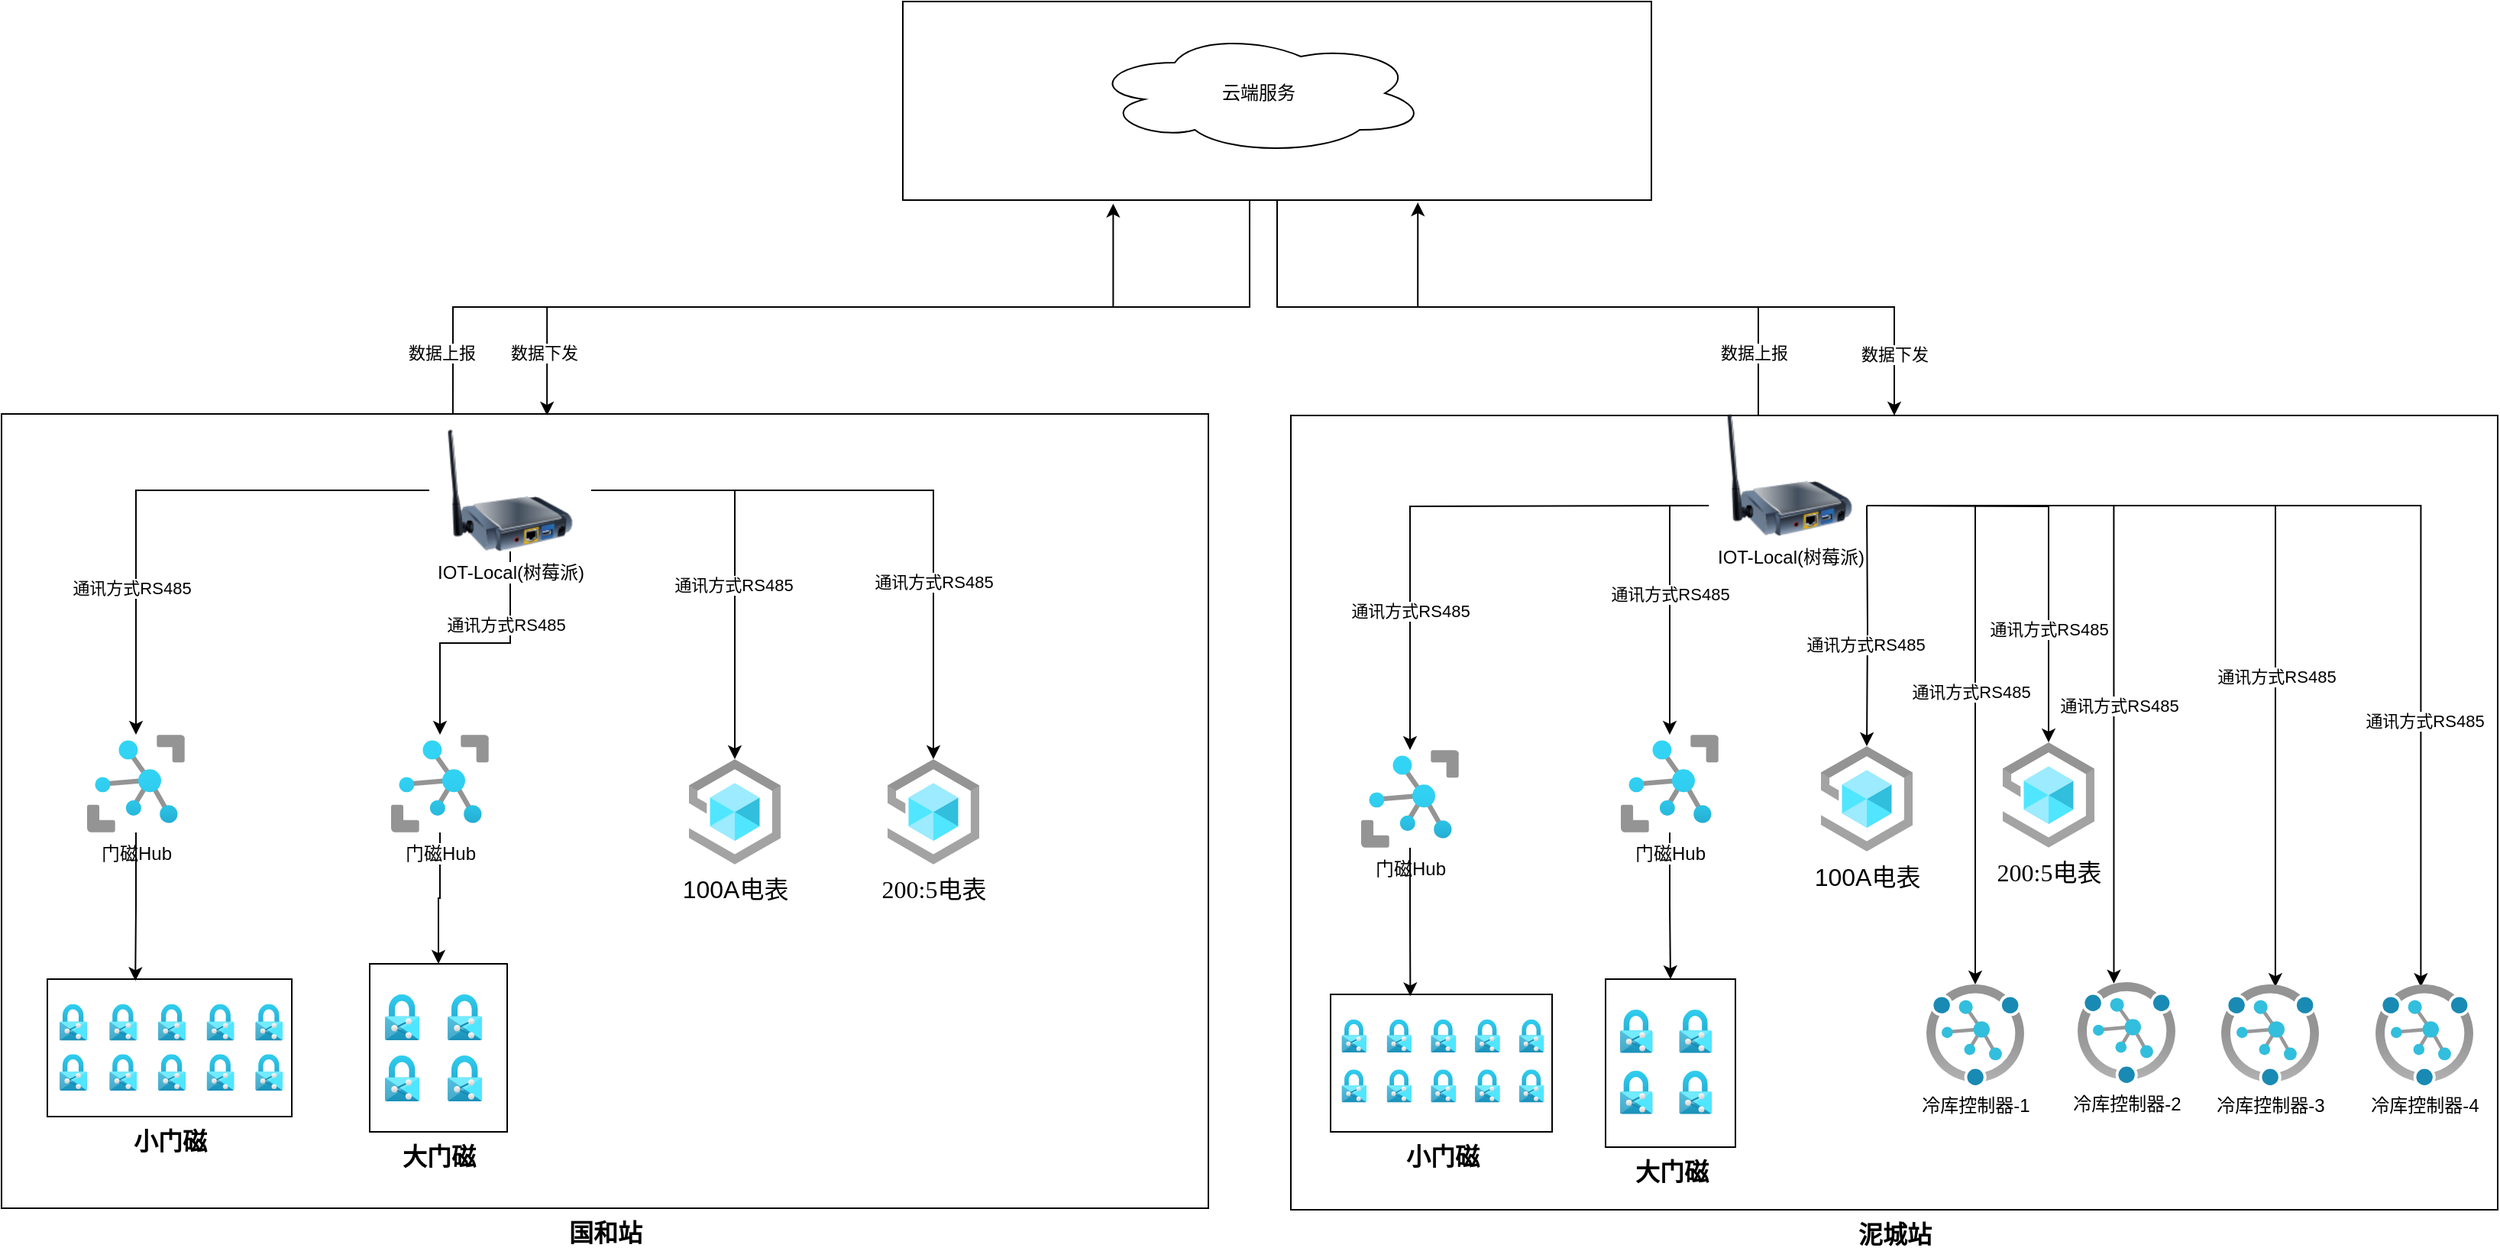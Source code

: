 <mxfile version="24.2.3" type="github">
  <diagram name="第 1 页" id="XZq-AVoYkkmk6abv5PwP">
    <mxGraphModel dx="2072" dy="1016" grid="1" gridSize="10" guides="1" tooltips="1" connect="1" arrows="1" fold="1" page="1" pageScale="1" pageWidth="827" pageHeight="1169" math="0" shadow="0">
      <root>
        <mxCell id="0" />
        <mxCell id="1" parent="0" />
        <mxCell id="Tp4UnbFH_tM6nSBPs5ul-40" style="edgeStyle=orthogonalEdgeStyle;rounded=0;orthogonalLoop=1;jettySize=auto;html=1;" edge="1" parent="1" source="Tp4UnbFH_tM6nSBPs5ul-3" target="Tp4UnbFH_tM6nSBPs5ul-6">
          <mxGeometry relative="1" as="geometry">
            <mxPoint x="1380" y="150" as="targetPoint" />
            <Array as="points">
              <mxPoint x="845" y="250" />
              <mxPoint x="1249" y="250" />
            </Array>
          </mxGeometry>
        </mxCell>
        <mxCell id="Tp4UnbFH_tM6nSBPs5ul-107" value="数据下发" style="edgeLabel;html=1;align=center;verticalAlign=middle;resizable=0;points=[];" vertex="1" connectable="0" parent="Tp4UnbFH_tM6nSBPs5ul-40">
          <mxGeometry x="0.789" y="-4" relative="1" as="geometry">
            <mxPoint x="4" y="17" as="offset" />
          </mxGeometry>
        </mxCell>
        <mxCell id="Tp4UnbFH_tM6nSBPs5ul-5" value="&lt;b&gt;&lt;span style=&quot;font-size:12.0pt;font-family:等线;&lt;br/&gt;mso-ascii-font-family:Calibri;mso-ascii-theme-font:minor-latin;mso-fareast-theme-font:&lt;br/&gt;minor-fareast;mso-hansi-font-family:Calibri;mso-hansi-theme-font:minor-latin;&lt;br/&gt;mso-bidi-font-family:&amp;quot;Times New Roman&amp;quot;;mso-bidi-theme-font:minor-bidi;&lt;br/&gt;color:#1F4E79;mso-themecolor:accent5;mso-themeshade:128;mso-ansi-language:EN-US;&lt;br/&gt;mso-fareast-language:ZH-CN;mso-bidi-language:AR-SA&quot;&gt;国和站&lt;/span&gt;&lt;/b&gt;" style="verticalLabelPosition=bottom;verticalAlign=top;html=1;shape=mxgraph.basic.rect;fillColor2=none;strokeWidth=1;size=20;indent=5;" vertex="1" parent="1">
          <mxGeometry x="10" y="320" width="790" height="520" as="geometry" />
        </mxCell>
        <mxCell id="Tp4UnbFH_tM6nSBPs5ul-19" style="edgeStyle=orthogonalEdgeStyle;rounded=0;orthogonalLoop=1;jettySize=auto;html=1;" edge="1" parent="1" source="Tp4UnbFH_tM6nSBPs5ul-4" target="Tp4UnbFH_tM6nSBPs5ul-8">
          <mxGeometry relative="1" as="geometry" />
        </mxCell>
        <mxCell id="Tp4UnbFH_tM6nSBPs5ul-43" value="通讯方式RS485" style="edgeLabel;html=1;align=center;verticalAlign=middle;resizable=0;points=[];" vertex="1" connectable="0" parent="Tp4UnbFH_tM6nSBPs5ul-19">
          <mxGeometry x="0.453" y="-3" relative="1" as="geometry">
            <mxPoint as="offset" />
          </mxGeometry>
        </mxCell>
        <mxCell id="Tp4UnbFH_tM6nSBPs5ul-38" style="edgeStyle=orthogonalEdgeStyle;rounded=0;orthogonalLoop=1;jettySize=auto;html=1;" edge="1" parent="1" source="Tp4UnbFH_tM6nSBPs5ul-4" target="Tp4UnbFH_tM6nSBPs5ul-21">
          <mxGeometry relative="1" as="geometry" />
        </mxCell>
        <mxCell id="Tp4UnbFH_tM6nSBPs5ul-45" value="通讯方式RS485" style="edgeLabel;html=1;align=center;verticalAlign=middle;resizable=0;points=[];" vertex="1" connectable="0" parent="Tp4UnbFH_tM6nSBPs5ul-38">
          <mxGeometry x="-0.432" y="-3" relative="1" as="geometry">
            <mxPoint y="1" as="offset" />
          </mxGeometry>
        </mxCell>
        <mxCell id="Tp4UnbFH_tM6nSBPs5ul-49" style="edgeStyle=orthogonalEdgeStyle;rounded=0;orthogonalLoop=1;jettySize=auto;html=1;" edge="1" parent="1" source="Tp4UnbFH_tM6nSBPs5ul-4" target="Tp4UnbFH_tM6nSBPs5ul-42">
          <mxGeometry relative="1" as="geometry" />
        </mxCell>
        <mxCell id="Tp4UnbFH_tM6nSBPs5ul-51" value="通讯方式RS485" style="edgeLabel;html=1;align=center;verticalAlign=middle;resizable=0;points=[];" vertex="1" connectable="0" parent="Tp4UnbFH_tM6nSBPs5ul-49">
          <mxGeometry x="0.156" y="-1" relative="1" as="geometry">
            <mxPoint as="offset" />
          </mxGeometry>
        </mxCell>
        <mxCell id="Tp4UnbFH_tM6nSBPs5ul-52" style="edgeStyle=orthogonalEdgeStyle;rounded=0;orthogonalLoop=1;jettySize=auto;html=1;" edge="1" parent="1" source="Tp4UnbFH_tM6nSBPs5ul-4" target="Tp4UnbFH_tM6nSBPs5ul-50">
          <mxGeometry relative="1" as="geometry" />
        </mxCell>
        <mxCell id="Tp4UnbFH_tM6nSBPs5ul-53" value="通讯方式RS485" style="edgeLabel;html=1;align=center;verticalAlign=middle;resizable=0;points=[];" vertex="1" connectable="0" parent="Tp4UnbFH_tM6nSBPs5ul-52">
          <mxGeometry x="0.344" relative="1" as="geometry">
            <mxPoint y="15" as="offset" />
          </mxGeometry>
        </mxCell>
        <mxCell id="Tp4UnbFH_tM6nSBPs5ul-4" value="IOT-Local(树莓派)" style="image;html=1;image=img/lib/clip_art/networking/Print_Server_Wireless_128x128.png" vertex="1" parent="1">
          <mxGeometry x="290" y="330" width="106" height="80" as="geometry" />
        </mxCell>
        <mxCell id="Tp4UnbFH_tM6nSBPs5ul-6" value="&lt;b&gt;&lt;span style=&quot;font-size:12.0pt;font-family:等线;&lt;br/&gt;mso-ascii-font-family:Calibri;mso-ascii-theme-font:minor-latin;mso-fareast-theme-font:&lt;br/&gt;minor-fareast;mso-hansi-font-family:Calibri;mso-hansi-theme-font:minor-latin;&lt;br/&gt;mso-bidi-font-family:&amp;quot;Times New Roman&amp;quot;;mso-bidi-theme-font:minor-bidi;&lt;br/&gt;color:#1F4E79;mso-themecolor:accent5;mso-themeshade:128;mso-ansi-language:EN-US;&lt;br/&gt;mso-fareast-language:ZH-CN;mso-bidi-language:AR-SA&quot;&gt;泥城站&lt;/span&gt;&lt;/b&gt;" style="verticalLabelPosition=bottom;verticalAlign=top;html=1;shape=mxgraph.basic.rect;fillColor2=none;strokeWidth=1;size=20;indent=5;" vertex="1" parent="1">
          <mxGeometry x="854" y="321" width="790" height="520" as="geometry" />
        </mxCell>
        <mxCell id="Tp4UnbFH_tM6nSBPs5ul-94" style="edgeStyle=orthogonalEdgeStyle;rounded=0;orthogonalLoop=1;jettySize=auto;html=1;exitX=1;exitY=0.75;exitDx=0;exitDy=0;" edge="1" parent="1" source="Tp4UnbFH_tM6nSBPs5ul-7" target="Tp4UnbFH_tM6nSBPs5ul-99">
          <mxGeometry relative="1" as="geometry">
            <mxPoint x="1260.714" y="697.06" as="targetPoint" />
          </mxGeometry>
        </mxCell>
        <mxCell id="Tp4UnbFH_tM6nSBPs5ul-111" value="通讯方式RS485" style="edgeLabel;html=1;align=center;verticalAlign=middle;resizable=0;points=[];" vertex="1" connectable="0" parent="Tp4UnbFH_tM6nSBPs5ul-94">
          <mxGeometry x="-0.002" y="-3" relative="1" as="geometry">
            <mxPoint as="offset" />
          </mxGeometry>
        </mxCell>
        <mxCell id="Tp4UnbFH_tM6nSBPs5ul-95" style="edgeStyle=orthogonalEdgeStyle;rounded=0;orthogonalLoop=1;jettySize=auto;html=1;entryX=0.554;entryY=0.025;entryDx=0;entryDy=0;entryPerimeter=0;exitX=1;exitY=0.75;exitDx=0;exitDy=0;" edge="1" parent="1" source="Tp4UnbFH_tM6nSBPs5ul-7" target="Tp4UnbFH_tM6nSBPs5ul-101">
          <mxGeometry relative="1" as="geometry">
            <mxPoint x="1234" y="360" as="sourcePoint" />
            <mxPoint x="1490" y="700" as="targetPoint" />
          </mxGeometry>
        </mxCell>
        <mxCell id="Tp4UnbFH_tM6nSBPs5ul-112" value="通讯方式RS485" style="edgeLabel;html=1;align=center;verticalAlign=middle;resizable=0;points=[];" vertex="1" connectable="0" parent="Tp4UnbFH_tM6nSBPs5ul-95">
          <mxGeometry x="0.3" relative="1" as="geometry">
            <mxPoint as="offset" />
          </mxGeometry>
        </mxCell>
        <mxCell id="Tp4UnbFH_tM6nSBPs5ul-97" style="edgeStyle=orthogonalEdgeStyle;rounded=0;orthogonalLoop=1;jettySize=auto;html=1;entryX=0.371;entryY=0.013;entryDx=0;entryDy=0;entryPerimeter=0;exitX=1;exitY=0.75;exitDx=0;exitDy=0;" edge="1" parent="1" source="Tp4UnbFH_tM6nSBPs5ul-7" target="Tp4UnbFH_tM6nSBPs5ul-100">
          <mxGeometry relative="1" as="geometry">
            <mxPoint x="1405.714" y="700.002" as="targetPoint" />
          </mxGeometry>
        </mxCell>
        <mxCell id="Tp4UnbFH_tM6nSBPs5ul-113" value="通讯方式RS485" style="edgeLabel;html=1;align=center;verticalAlign=middle;resizable=0;points=[];" vertex="1" connectable="0" parent="Tp4UnbFH_tM6nSBPs5ul-97">
          <mxGeometry x="0.226" y="3" relative="1" as="geometry">
            <mxPoint as="offset" />
          </mxGeometry>
        </mxCell>
        <mxCell id="Tp4UnbFH_tM6nSBPs5ul-7" value="IOT-Local(树莓派)" style="image;html=1;image=img/lib/clip_art/networking/Print_Server_Wireless_128x128.png" vertex="1" parent="1">
          <mxGeometry x="1127.59" y="320" width="106" height="80" as="geometry" />
        </mxCell>
        <mxCell id="Tp4UnbFH_tM6nSBPs5ul-8" value="门磁Hub" style="image;aspect=fixed;html=1;points=[];align=center;fontSize=12;image=img/lib/azure2/iot/IoT_Hub.svg;" vertex="1" parent="1">
          <mxGeometry x="66" y="530" width="64" height="64" as="geometry" />
        </mxCell>
        <mxCell id="Tp4UnbFH_tM6nSBPs5ul-37" style="edgeStyle=orthogonalEdgeStyle;rounded=0;orthogonalLoop=1;jettySize=auto;html=1;" edge="1" parent="1" source="Tp4UnbFH_tM6nSBPs5ul-21" target="Tp4UnbFH_tM6nSBPs5ul-25">
          <mxGeometry relative="1" as="geometry" />
        </mxCell>
        <mxCell id="Tp4UnbFH_tM6nSBPs5ul-21" value="门磁Hub" style="image;aspect=fixed;html=1;points=[];align=center;fontSize=12;image=img/lib/azure2/iot/IoT_Hub.svg;" vertex="1" parent="1">
          <mxGeometry x="265" y="530" width="64" height="64" as="geometry" />
        </mxCell>
        <mxCell id="Tp4UnbFH_tM6nSBPs5ul-23" value="" style="group" vertex="1" connectable="0" parent="1">
          <mxGeometry x="40" y="690" width="160" height="90" as="geometry" />
        </mxCell>
        <mxCell id="Tp4UnbFH_tM6nSBPs5ul-20" value="&lt;font face=&quot;等线&quot;&gt;&lt;span style=&quot;font-size: 16px;&quot;&gt;&lt;b&gt;小门磁&lt;/b&gt;&lt;/span&gt;&lt;/font&gt;" style="verticalLabelPosition=bottom;verticalAlign=top;html=1;shape=mxgraph.basic.rect;fillColor2=none;strokeWidth=1;size=20;indent=5;" vertex="1" parent="Tp4UnbFH_tM6nSBPs5ul-23">
          <mxGeometry width="160" height="90" as="geometry" />
        </mxCell>
        <mxCell id="Tp4UnbFH_tM6nSBPs5ul-9" value="" style="image;aspect=fixed;html=1;points=[];align=center;fontSize=12;image=img/lib/azure2/identity/Azure_Information_Protection.svg;" vertex="1" parent="Tp4UnbFH_tM6nSBPs5ul-23">
          <mxGeometry x="7.96" y="16.364" width="17.982" height="23.881" as="geometry" />
        </mxCell>
        <mxCell id="Tp4UnbFH_tM6nSBPs5ul-10" value="" style="image;aspect=fixed;html=1;points=[];align=center;fontSize=12;image=img/lib/azure2/identity/Azure_Information_Protection.svg;" vertex="1" parent="Tp4UnbFH_tM6nSBPs5ul-23">
          <mxGeometry x="7.96" y="49.091" width="17.982" height="23.881" as="geometry" />
        </mxCell>
        <mxCell id="Tp4UnbFH_tM6nSBPs5ul-11" value="" style="image;aspect=fixed;html=1;points=[];align=center;fontSize=12;image=img/lib/azure2/identity/Azure_Information_Protection.svg;" vertex="1" parent="Tp4UnbFH_tM6nSBPs5ul-23">
          <mxGeometry x="40.597" y="49.091" width="17.982" height="23.881" as="geometry" />
        </mxCell>
        <mxCell id="Tp4UnbFH_tM6nSBPs5ul-12" value="" style="image;aspect=fixed;html=1;points=[];align=center;fontSize=12;image=img/lib/azure2/identity/Azure_Information_Protection.svg;" vertex="1" parent="Tp4UnbFH_tM6nSBPs5ul-23">
          <mxGeometry x="40.597" y="16.364" width="17.982" height="23.881" as="geometry" />
        </mxCell>
        <mxCell id="Tp4UnbFH_tM6nSBPs5ul-13" value="" style="image;aspect=fixed;html=1;points=[];align=center;fontSize=12;image=img/lib/azure2/identity/Azure_Information_Protection.svg;" vertex="1" parent="Tp4UnbFH_tM6nSBPs5ul-23">
          <mxGeometry x="72.438" y="16.364" width="17.982" height="23.881" as="geometry" />
        </mxCell>
        <mxCell id="Tp4UnbFH_tM6nSBPs5ul-14" value="" style="image;aspect=fixed;html=1;points=[];align=center;fontSize=12;image=img/lib/azure2/identity/Azure_Information_Protection.svg;" vertex="1" parent="Tp4UnbFH_tM6nSBPs5ul-23">
          <mxGeometry x="104.279" y="16.364" width="17.982" height="23.881" as="geometry" />
        </mxCell>
        <mxCell id="Tp4UnbFH_tM6nSBPs5ul-15" value="" style="image;aspect=fixed;html=1;points=[];align=center;fontSize=12;image=img/lib/azure2/identity/Azure_Information_Protection.svg;" vertex="1" parent="Tp4UnbFH_tM6nSBPs5ul-23">
          <mxGeometry x="72.438" y="49.091" width="17.982" height="23.881" as="geometry" />
        </mxCell>
        <mxCell id="Tp4UnbFH_tM6nSBPs5ul-16" value="" style="image;aspect=fixed;html=1;points=[];align=center;fontSize=12;image=img/lib/azure2/identity/Azure_Information_Protection.svg;" vertex="1" parent="Tp4UnbFH_tM6nSBPs5ul-23">
          <mxGeometry x="104.279" y="49.091" width="17.982" height="23.881" as="geometry" />
        </mxCell>
        <mxCell id="Tp4UnbFH_tM6nSBPs5ul-17" value="" style="image;aspect=fixed;html=1;points=[];align=center;fontSize=12;image=img/lib/azure2/identity/Azure_Information_Protection.svg;" vertex="1" parent="Tp4UnbFH_tM6nSBPs5ul-23">
          <mxGeometry x="136.119" y="16.364" width="17.982" height="23.881" as="geometry" />
        </mxCell>
        <mxCell id="Tp4UnbFH_tM6nSBPs5ul-18" value="" style="image;aspect=fixed;html=1;points=[];align=center;fontSize=12;image=img/lib/azure2/identity/Azure_Information_Protection.svg;" vertex="1" parent="Tp4UnbFH_tM6nSBPs5ul-23">
          <mxGeometry x="136.119" y="49.091" width="17.982" height="23.881" as="geometry" />
        </mxCell>
        <mxCell id="Tp4UnbFH_tM6nSBPs5ul-36" style="edgeStyle=orthogonalEdgeStyle;rounded=0;orthogonalLoop=1;jettySize=auto;html=1;entryX=0.36;entryY=0.013;entryDx=0;entryDy=0;entryPerimeter=0;" edge="1" parent="1" source="Tp4UnbFH_tM6nSBPs5ul-8" target="Tp4UnbFH_tM6nSBPs5ul-20">
          <mxGeometry relative="1" as="geometry" />
        </mxCell>
        <mxCell id="Tp4UnbFH_tM6nSBPs5ul-39" style="edgeStyle=orthogonalEdgeStyle;rounded=0;orthogonalLoop=1;jettySize=auto;html=1;entryX=0.452;entryY=0.002;entryDx=0;entryDy=0;entryPerimeter=0;" edge="1" parent="1" target="Tp4UnbFH_tM6nSBPs5ul-5">
          <mxGeometry relative="1" as="geometry">
            <mxPoint x="826.99" y="176.84" as="sourcePoint" />
            <mxPoint x="368.03" y="321.0" as="targetPoint" />
            <Array as="points">
              <mxPoint x="827" y="250" />
              <mxPoint x="367" y="250" />
            </Array>
          </mxGeometry>
        </mxCell>
        <mxCell id="Tp4UnbFH_tM6nSBPs5ul-48" value="数据下发" style="edgeLabel;html=1;align=center;verticalAlign=middle;resizable=0;points=[];" vertex="1" connectable="0" parent="Tp4UnbFH_tM6nSBPs5ul-39">
          <mxGeometry x="0.63" y="-1" relative="1" as="geometry">
            <mxPoint x="-43" y="31" as="offset" />
          </mxGeometry>
        </mxCell>
        <mxCell id="Tp4UnbFH_tM6nSBPs5ul-41" value="" style="group" vertex="1" connectable="0" parent="1">
          <mxGeometry x="600" y="50" width="490" height="130" as="geometry" />
        </mxCell>
        <mxCell id="Tp4UnbFH_tM6nSBPs5ul-3" value="" style="verticalLabelPosition=bottom;verticalAlign=top;html=1;shape=mxgraph.basic.rect;fillColor2=none;strokeWidth=1;size=20;indent=5;" vertex="1" parent="Tp4UnbFH_tM6nSBPs5ul-41">
          <mxGeometry width="490" height="130" as="geometry" />
        </mxCell>
        <mxCell id="Tp4UnbFH_tM6nSBPs5ul-1" value="云端服务" style="ellipse;shape=cloud;whiteSpace=wrap;html=1;" vertex="1" parent="Tp4UnbFH_tM6nSBPs5ul-41">
          <mxGeometry x="123" y="20" width="220" height="80" as="geometry" />
        </mxCell>
        <mxCell id="Tp4UnbFH_tM6nSBPs5ul-42" value="&lt;span style=&quot;font-size: 12pt; font-family: Calibri, sans-serif;&quot; lang=&quot;EN-US&quot;&gt;100A&lt;/span&gt;&lt;span style=&quot;font-size: 12pt; font-family: 等线;&quot;&gt;电表&lt;/span&gt;" style="image;aspect=fixed;html=1;points=[];align=center;fontSize=12;image=img/lib/azure2/iot/IoT_Central_Applications.svg;" vertex="1" parent="1">
          <mxGeometry x="460" y="546" width="60" height="69" as="geometry" />
        </mxCell>
        <mxCell id="Tp4UnbFH_tM6nSBPs5ul-50" value="&lt;span style=&quot;font-size: 12pt; font-family: 等线;&quot;&gt;200:5电表&lt;/span&gt;" style="image;aspect=fixed;html=1;points=[];align=center;fontSize=12;image=img/lib/azure2/iot/IoT_Central_Applications.svg;" vertex="1" parent="1">
          <mxGeometry x="590" y="546" width="60" height="69" as="geometry" />
        </mxCell>
        <mxCell id="Tp4UnbFH_tM6nSBPs5ul-54" style="edgeStyle=orthogonalEdgeStyle;rounded=0;orthogonalLoop=1;jettySize=auto;html=1;" edge="1" parent="1" target="Tp4UnbFH_tM6nSBPs5ul-62">
          <mxGeometry relative="1" as="geometry">
            <mxPoint x="1125" y="380" as="sourcePoint" />
          </mxGeometry>
        </mxCell>
        <mxCell id="Tp4UnbFH_tM6nSBPs5ul-55" value="通讯方式RS485" style="edgeLabel;html=1;align=center;verticalAlign=middle;resizable=0;points=[];" vertex="1" connectable="0" parent="Tp4UnbFH_tM6nSBPs5ul-54">
          <mxGeometry x="0.453" y="-3" relative="1" as="geometry">
            <mxPoint x="3" y="5" as="offset" />
          </mxGeometry>
        </mxCell>
        <mxCell id="Tp4UnbFH_tM6nSBPs5ul-56" style="edgeStyle=orthogonalEdgeStyle;rounded=0;orthogonalLoop=1;jettySize=auto;html=1;exitX=0;exitY=0.75;exitDx=0;exitDy=0;" edge="1" parent="1" target="Tp4UnbFH_tM6nSBPs5ul-64" source="Tp4UnbFH_tM6nSBPs5ul-7">
          <mxGeometry relative="1" as="geometry">
            <mxPoint x="1178" y="420" as="sourcePoint" />
          </mxGeometry>
        </mxCell>
        <mxCell id="Tp4UnbFH_tM6nSBPs5ul-57" value="通讯方式RS485" style="edgeLabel;html=1;align=center;verticalAlign=middle;resizable=0;points=[];" vertex="1" connectable="0" parent="Tp4UnbFH_tM6nSBPs5ul-56">
          <mxGeometry x="-0.432" y="-3" relative="1" as="geometry">
            <mxPoint x="3" y="33" as="offset" />
          </mxGeometry>
        </mxCell>
        <mxCell id="Tp4UnbFH_tM6nSBPs5ul-58" style="edgeStyle=orthogonalEdgeStyle;rounded=0;orthogonalLoop=1;jettySize=auto;html=1;" edge="1" parent="1" target="Tp4UnbFH_tM6nSBPs5ul-83">
          <mxGeometry relative="1" as="geometry">
            <mxPoint x="1231" y="380" as="sourcePoint" />
          </mxGeometry>
        </mxCell>
        <mxCell id="Tp4UnbFH_tM6nSBPs5ul-59" value="通讯方式RS485" style="edgeLabel;html=1;align=center;verticalAlign=middle;resizable=0;points=[];" vertex="1" connectable="0" parent="Tp4UnbFH_tM6nSBPs5ul-58">
          <mxGeometry x="0.156" y="-1" relative="1" as="geometry">
            <mxPoint as="offset" />
          </mxGeometry>
        </mxCell>
        <mxCell id="Tp4UnbFH_tM6nSBPs5ul-60" style="edgeStyle=orthogonalEdgeStyle;rounded=0;orthogonalLoop=1;jettySize=auto;html=1;" edge="1" parent="1" target="Tp4UnbFH_tM6nSBPs5ul-84">
          <mxGeometry relative="1" as="geometry">
            <mxPoint x="1231" y="380" as="sourcePoint" />
          </mxGeometry>
        </mxCell>
        <mxCell id="Tp4UnbFH_tM6nSBPs5ul-61" value="通讯方式RS485" style="edgeLabel;html=1;align=center;verticalAlign=middle;resizable=0;points=[];" vertex="1" connectable="0" parent="Tp4UnbFH_tM6nSBPs5ul-60">
          <mxGeometry x="0.344" relative="1" as="geometry">
            <mxPoint y="15" as="offset" />
          </mxGeometry>
        </mxCell>
        <mxCell id="Tp4UnbFH_tM6nSBPs5ul-62" value="门磁Hub" style="image;aspect=fixed;html=1;points=[];align=center;fontSize=12;image=img/lib/azure2/iot/IoT_Hub.svg;" vertex="1" parent="1">
          <mxGeometry x="900" y="540" width="64" height="64" as="geometry" />
        </mxCell>
        <mxCell id="Tp4UnbFH_tM6nSBPs5ul-63" style="edgeStyle=orthogonalEdgeStyle;rounded=0;orthogonalLoop=1;jettySize=auto;html=1;" edge="1" parent="1" source="Tp4UnbFH_tM6nSBPs5ul-64" target="Tp4UnbFH_tM6nSBPs5ul-77">
          <mxGeometry relative="1" as="geometry" />
        </mxCell>
        <mxCell id="Tp4UnbFH_tM6nSBPs5ul-64" value="门磁Hub" style="image;aspect=fixed;html=1;points=[];align=center;fontSize=12;image=img/lib/azure2/iot/IoT_Hub.svg;" vertex="1" parent="1">
          <mxGeometry x="1070" y="530" width="64" height="64" as="geometry" />
        </mxCell>
        <mxCell id="Tp4UnbFH_tM6nSBPs5ul-65" value="" style="group" vertex="1" connectable="0" parent="1">
          <mxGeometry x="880" y="700" width="145" height="90" as="geometry" />
        </mxCell>
        <mxCell id="Tp4UnbFH_tM6nSBPs5ul-66" value="&lt;font face=&quot;等线&quot;&gt;&lt;span style=&quot;font-size: 16px;&quot;&gt;&lt;b&gt;小门磁&lt;/b&gt;&lt;/span&gt;&lt;/font&gt;" style="verticalLabelPosition=bottom;verticalAlign=top;html=1;shape=mxgraph.basic.rect;fillColor2=none;strokeWidth=1;size=20;indent=5;" vertex="1" parent="Tp4UnbFH_tM6nSBPs5ul-65">
          <mxGeometry width="145" height="90" as="geometry" />
        </mxCell>
        <mxCell id="Tp4UnbFH_tM6nSBPs5ul-67" value="" style="image;aspect=fixed;html=1;points=[];align=center;fontSize=12;image=img/lib/azure2/identity/Azure_Information_Protection.svg;" vertex="1" parent="Tp4UnbFH_tM6nSBPs5ul-65">
          <mxGeometry x="7.214" y="16.364" width="16.296" height="21.642" as="geometry" />
        </mxCell>
        <mxCell id="Tp4UnbFH_tM6nSBPs5ul-68" value="" style="image;aspect=fixed;html=1;points=[];align=center;fontSize=12;image=img/lib/azure2/identity/Azure_Information_Protection.svg;" vertex="1" parent="Tp4UnbFH_tM6nSBPs5ul-65">
          <mxGeometry x="7.214" y="49.091" width="16.296" height="21.642" as="geometry" />
        </mxCell>
        <mxCell id="Tp4UnbFH_tM6nSBPs5ul-69" value="" style="image;aspect=fixed;html=1;points=[];align=center;fontSize=12;image=img/lib/azure2/identity/Azure_Information_Protection.svg;" vertex="1" parent="Tp4UnbFH_tM6nSBPs5ul-65">
          <mxGeometry x="36.791" y="49.091" width="16.296" height="21.642" as="geometry" />
        </mxCell>
        <mxCell id="Tp4UnbFH_tM6nSBPs5ul-70" value="" style="image;aspect=fixed;html=1;points=[];align=center;fontSize=12;image=img/lib/azure2/identity/Azure_Information_Protection.svg;" vertex="1" parent="Tp4UnbFH_tM6nSBPs5ul-65">
          <mxGeometry x="36.791" y="16.364" width="16.296" height="21.642" as="geometry" />
        </mxCell>
        <mxCell id="Tp4UnbFH_tM6nSBPs5ul-71" value="" style="image;aspect=fixed;html=1;points=[];align=center;fontSize=12;image=img/lib/azure2/identity/Azure_Information_Protection.svg;" vertex="1" parent="Tp4UnbFH_tM6nSBPs5ul-65">
          <mxGeometry x="65.647" y="16.364" width="16.296" height="21.642" as="geometry" />
        </mxCell>
        <mxCell id="Tp4UnbFH_tM6nSBPs5ul-72" value="" style="image;aspect=fixed;html=1;points=[];align=center;fontSize=12;image=img/lib/azure2/identity/Azure_Information_Protection.svg;" vertex="1" parent="Tp4UnbFH_tM6nSBPs5ul-65">
          <mxGeometry x="94.502" y="16.364" width="16.296" height="21.642" as="geometry" />
        </mxCell>
        <mxCell id="Tp4UnbFH_tM6nSBPs5ul-73" value="" style="image;aspect=fixed;html=1;points=[];align=center;fontSize=12;image=img/lib/azure2/identity/Azure_Information_Protection.svg;" vertex="1" parent="Tp4UnbFH_tM6nSBPs5ul-65">
          <mxGeometry x="65.647" y="49.091" width="16.296" height="21.642" as="geometry" />
        </mxCell>
        <mxCell id="Tp4UnbFH_tM6nSBPs5ul-74" value="" style="image;aspect=fixed;html=1;points=[];align=center;fontSize=12;image=img/lib/azure2/identity/Azure_Information_Protection.svg;" vertex="1" parent="Tp4UnbFH_tM6nSBPs5ul-65">
          <mxGeometry x="94.502" y="49.091" width="16.296" height="21.642" as="geometry" />
        </mxCell>
        <mxCell id="Tp4UnbFH_tM6nSBPs5ul-75" value="" style="image;aspect=fixed;html=1;points=[];align=center;fontSize=12;image=img/lib/azure2/identity/Azure_Information_Protection.svg;" vertex="1" parent="Tp4UnbFH_tM6nSBPs5ul-65">
          <mxGeometry x="123.358" y="16.364" width="16.296" height="21.642" as="geometry" />
        </mxCell>
        <mxCell id="Tp4UnbFH_tM6nSBPs5ul-76" value="" style="image;aspect=fixed;html=1;points=[];align=center;fontSize=12;image=img/lib/azure2/identity/Azure_Information_Protection.svg;" vertex="1" parent="Tp4UnbFH_tM6nSBPs5ul-65">
          <mxGeometry x="123.358" y="49.091" width="16.296" height="21.642" as="geometry" />
        </mxCell>
        <mxCell id="Tp4UnbFH_tM6nSBPs5ul-82" style="edgeStyle=orthogonalEdgeStyle;rounded=0;orthogonalLoop=1;jettySize=auto;html=1;entryX=0.36;entryY=0.013;entryDx=0;entryDy=0;entryPerimeter=0;" edge="1" parent="1" source="Tp4UnbFH_tM6nSBPs5ul-62" target="Tp4UnbFH_tM6nSBPs5ul-66">
          <mxGeometry relative="1" as="geometry" />
        </mxCell>
        <mxCell id="Tp4UnbFH_tM6nSBPs5ul-83" value="&lt;span style=&quot;font-size: 12pt; font-family: Calibri, sans-serif;&quot; lang=&quot;EN-US&quot;&gt;100A&lt;/span&gt;&lt;span style=&quot;font-size: 12pt; font-family: 等线;&quot;&gt;电表&lt;/span&gt;" style="image;aspect=fixed;html=1;points=[];align=center;fontSize=12;image=img/lib/azure2/iot/IoT_Central_Applications.svg;" vertex="1" parent="1">
          <mxGeometry x="1201" y="537.5" width="60" height="69" as="geometry" />
        </mxCell>
        <mxCell id="Tp4UnbFH_tM6nSBPs5ul-84" value="&lt;span style=&quot;font-size: 12pt; font-family: 等线;&quot;&gt;200:5电表&lt;/span&gt;" style="image;aspect=fixed;html=1;points=[];align=center;fontSize=12;image=img/lib/azure2/iot/IoT_Central_Applications.svg;" vertex="1" parent="1">
          <mxGeometry x="1320" y="535" width="60" height="69" as="geometry" />
        </mxCell>
        <mxCell id="Tp4UnbFH_tM6nSBPs5ul-98" style="edgeStyle=orthogonalEdgeStyle;rounded=0;orthogonalLoop=1;jettySize=auto;html=1;entryX=0.464;entryY=0.025;entryDx=0;entryDy=0;entryPerimeter=0;exitX=1;exitY=0.75;exitDx=0;exitDy=0;" edge="1" parent="1" source="Tp4UnbFH_tM6nSBPs5ul-7" target="Tp4UnbFH_tM6nSBPs5ul-102">
          <mxGeometry relative="1" as="geometry">
            <mxPoint x="1320" y="360" as="sourcePoint" />
            <mxPoint x="1600" y="697" as="targetPoint" />
            <Array as="points">
              <mxPoint x="1594" y="380" />
            </Array>
          </mxGeometry>
        </mxCell>
        <mxCell id="Tp4UnbFH_tM6nSBPs5ul-114" value="通讯方式RS485" style="edgeLabel;html=1;align=center;verticalAlign=middle;resizable=0;points=[];" vertex="1" connectable="0" parent="Tp4UnbFH_tM6nSBPs5ul-98">
          <mxGeometry x="0.809" y="-2" relative="1" as="geometry">
            <mxPoint x="4" y="-110" as="offset" />
          </mxGeometry>
        </mxCell>
        <mxCell id="Tp4UnbFH_tM6nSBPs5ul-99" value="冷库控制器-1" style="image;aspect=fixed;html=1;points=[];align=center;fontSize=12;image=img/lib/azure2/iot/Device_Provisioning_Services.svg;" vertex="1" parent="1">
          <mxGeometry x="1270" y="693.47" width="64" height="66" as="geometry" />
        </mxCell>
        <mxCell id="Tp4UnbFH_tM6nSBPs5ul-100" value="冷库控制器-2" style="image;aspect=fixed;html=1;points=[];align=center;fontSize=12;image=img/lib/azure2/iot/Device_Provisioning_Services.svg;" vertex="1" parent="1">
          <mxGeometry x="1369" y="692.0" width="64" height="66" as="geometry" />
        </mxCell>
        <mxCell id="Tp4UnbFH_tM6nSBPs5ul-101" value="冷库控制器-3" style="image;aspect=fixed;html=1;points=[];align=center;fontSize=12;image=img/lib/azure2/iot/Device_Provisioning_Services.svg;" vertex="1" parent="1">
          <mxGeometry x="1463" y="693.47" width="64" height="66" as="geometry" />
        </mxCell>
        <mxCell id="Tp4UnbFH_tM6nSBPs5ul-102" value="冷库控制器-4" style="image;aspect=fixed;html=1;points=[];align=center;fontSize=12;image=img/lib/azure2/iot/Device_Provisioning_Services.svg;" vertex="1" parent="1">
          <mxGeometry x="1564" y="693.47" width="64" height="66" as="geometry" />
        </mxCell>
        <mxCell id="Tp4UnbFH_tM6nSBPs5ul-105" style="edgeStyle=orthogonalEdgeStyle;rounded=0;orthogonalLoop=1;jettySize=auto;html=1;entryX=0.688;entryY=1.012;entryDx=0;entryDy=0;entryPerimeter=0;" edge="1" parent="1" source="Tp4UnbFH_tM6nSBPs5ul-6" target="Tp4UnbFH_tM6nSBPs5ul-3">
          <mxGeometry relative="1" as="geometry">
            <Array as="points">
              <mxPoint x="1160" y="250" />
              <mxPoint x="937" y="250" />
            </Array>
          </mxGeometry>
        </mxCell>
        <mxCell id="Tp4UnbFH_tM6nSBPs5ul-106" value="数据上报" style="edgeLabel;html=1;align=center;verticalAlign=middle;resizable=0;points=[];" vertex="1" connectable="0" parent="Tp4UnbFH_tM6nSBPs5ul-105">
          <mxGeometry x="-0.764" y="4" relative="1" as="geometry">
            <mxPoint x="1" y="2" as="offset" />
          </mxGeometry>
        </mxCell>
        <mxCell id="Tp4UnbFH_tM6nSBPs5ul-46" style="edgeStyle=orthogonalEdgeStyle;rounded=0;orthogonalLoop=1;jettySize=auto;html=1;entryX=0.281;entryY=1.018;entryDx=0;entryDy=0;entryPerimeter=0;exitX=0.374;exitY=0.001;exitDx=0;exitDy=0;exitPerimeter=0;" edge="1" parent="1" source="Tp4UnbFH_tM6nSBPs5ul-5" target="Tp4UnbFH_tM6nSBPs5ul-3">
          <mxGeometry relative="1" as="geometry">
            <mxPoint x="310.003" y="334.81" as="sourcePoint" />
            <mxPoint x="748.02" y="190" as="targetPoint" />
          </mxGeometry>
        </mxCell>
        <mxCell id="Tp4UnbFH_tM6nSBPs5ul-47" value="数据上报" style="edgeLabel;html=1;align=center;verticalAlign=middle;resizable=0;points=[];" vertex="1" connectable="0" parent="Tp4UnbFH_tM6nSBPs5ul-46">
          <mxGeometry x="-0.081" y="1" relative="1" as="geometry">
            <mxPoint x="-199" y="31" as="offset" />
          </mxGeometry>
        </mxCell>
        <mxCell id="Tp4UnbFH_tM6nSBPs5ul-108" value="" style="group" vertex="1" connectable="0" parent="1">
          <mxGeometry x="1060" y="690" width="85" height="110" as="geometry" />
        </mxCell>
        <mxCell id="Tp4UnbFH_tM6nSBPs5ul-77" value="&lt;font face=&quot;等线&quot;&gt;&lt;span style=&quot;font-size: 16px;&quot;&gt;&lt;b&gt;大门磁&lt;/b&gt;&lt;/span&gt;&lt;/font&gt;" style="verticalLabelPosition=bottom;verticalAlign=top;html=1;shape=mxgraph.basic.rect;fillColor2=none;strokeWidth=1;size=20;indent=5;" vertex="1" parent="Tp4UnbFH_tM6nSBPs5ul-108">
          <mxGeometry width="85" height="110" as="geometry" />
        </mxCell>
        <mxCell id="Tp4UnbFH_tM6nSBPs5ul-78" value="" style="image;aspect=fixed;html=1;points=[];align=center;fontSize=12;image=img/lib/azure2/identity/Azure_Information_Protection.svg;" vertex="1" parent="Tp4UnbFH_tM6nSBPs5ul-108">
          <mxGeometry x="9.444" y="20" width="21.335" height="28.333" as="geometry" />
        </mxCell>
        <mxCell id="Tp4UnbFH_tM6nSBPs5ul-79" value="" style="image;aspect=fixed;html=1;points=[];align=center;fontSize=12;image=img/lib/azure2/identity/Azure_Information_Protection.svg;" vertex="1" parent="Tp4UnbFH_tM6nSBPs5ul-108">
          <mxGeometry x="9.444" y="60" width="21.335" height="28.333" as="geometry" />
        </mxCell>
        <mxCell id="Tp4UnbFH_tM6nSBPs5ul-80" value="" style="image;aspect=fixed;html=1;points=[];align=center;fontSize=12;image=img/lib/azure2/identity/Azure_Information_Protection.svg;" vertex="1" parent="Tp4UnbFH_tM6nSBPs5ul-108">
          <mxGeometry x="48.167" y="60" width="21.335" height="28.333" as="geometry" />
        </mxCell>
        <mxCell id="Tp4UnbFH_tM6nSBPs5ul-81" value="" style="image;aspect=fixed;html=1;points=[];align=center;fontSize=12;image=img/lib/azure2/identity/Azure_Information_Protection.svg;" vertex="1" parent="Tp4UnbFH_tM6nSBPs5ul-108">
          <mxGeometry x="48.167" y="20" width="21.335" height="28.333" as="geometry" />
        </mxCell>
        <mxCell id="Tp4UnbFH_tM6nSBPs5ul-110" value="" style="group" vertex="1" connectable="0" parent="1">
          <mxGeometry x="251" y="680" width="90" height="110" as="geometry" />
        </mxCell>
        <mxCell id="Tp4UnbFH_tM6nSBPs5ul-25" value="&lt;font face=&quot;等线&quot;&gt;&lt;span style=&quot;font-size: 16px;&quot;&gt;&lt;b&gt;大门磁&lt;/b&gt;&lt;/span&gt;&lt;/font&gt;" style="verticalLabelPosition=bottom;verticalAlign=top;html=1;shape=mxgraph.basic.rect;fillColor2=none;strokeWidth=1;size=20;indent=5;" vertex="1" parent="Tp4UnbFH_tM6nSBPs5ul-110">
          <mxGeometry width="90" height="110" as="geometry" />
        </mxCell>
        <mxCell id="Tp4UnbFH_tM6nSBPs5ul-26" value="" style="image;aspect=fixed;html=1;points=[];align=center;fontSize=12;image=img/lib/azure2/identity/Azure_Information_Protection.svg;" vertex="1" parent="Tp4UnbFH_tM6nSBPs5ul-110">
          <mxGeometry x="10" y="20" width="22.59" height="30" as="geometry" />
        </mxCell>
        <mxCell id="Tp4UnbFH_tM6nSBPs5ul-27" value="" style="image;aspect=fixed;html=1;points=[];align=center;fontSize=12;image=img/lib/azure2/identity/Azure_Information_Protection.svg;" vertex="1" parent="Tp4UnbFH_tM6nSBPs5ul-110">
          <mxGeometry x="10" y="60" width="22.59" height="30" as="geometry" />
        </mxCell>
        <mxCell id="Tp4UnbFH_tM6nSBPs5ul-28" value="" style="image;aspect=fixed;html=1;points=[];align=center;fontSize=12;image=img/lib/azure2/identity/Azure_Information_Protection.svg;" vertex="1" parent="Tp4UnbFH_tM6nSBPs5ul-110">
          <mxGeometry x="51" y="60" width="22.59" height="30" as="geometry" />
        </mxCell>
        <mxCell id="Tp4UnbFH_tM6nSBPs5ul-29" value="" style="image;aspect=fixed;html=1;points=[];align=center;fontSize=12;image=img/lib/azure2/identity/Azure_Information_Protection.svg;" vertex="1" parent="Tp4UnbFH_tM6nSBPs5ul-110">
          <mxGeometry x="51" y="20" width="22.59" height="30" as="geometry" />
        </mxCell>
      </root>
    </mxGraphModel>
  </diagram>
</mxfile>
